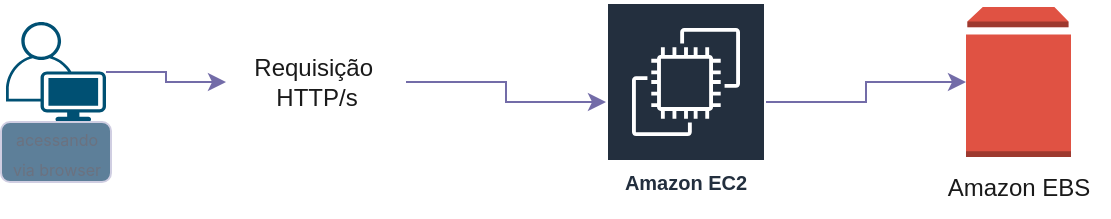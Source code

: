 <mxfile version="28.1.2">
  <diagram id="LkDLDI9xGDb-Azv0w2N5" name="Página-1">
    <mxGraphModel dx="1001" dy="539" grid="1" gridSize="10" guides="1" tooltips="1" connect="1" arrows="1" fold="1" page="1" pageScale="1" pageWidth="827" pageHeight="1169" math="0" shadow="0">
      <root>
        <mxCell id="0" />
        <mxCell id="1" parent="0" />
        <mxCell id="djJrGv_C1Vz-6MasdIXq-7" value="" style="edgeStyle=orthogonalEdgeStyle;rounded=0;orthogonalLoop=1;jettySize=auto;html=1;strokeColor=#736CA8;fontColor=#1A1A1A;" edge="1" parent="1" source="djJrGv_C1Vz-6MasdIXq-1" target="djJrGv_C1Vz-6MasdIXq-5">
          <mxGeometry relative="1" as="geometry" />
        </mxCell>
        <mxCell id="djJrGv_C1Vz-6MasdIXq-1" value="" style="points=[[0.35,0,0],[0.98,0.51,0],[1,0.71,0],[0.67,1,0],[0,0.795,0],[0,0.65,0]];verticalLabelPosition=bottom;sketch=0;html=1;verticalAlign=top;aspect=fixed;align=center;pointerEvents=1;shape=mxgraph.cisco19.user;fillColor=#005073;strokeColor=none;fontColor=#1A1A1A;" vertex="1" parent="1">
          <mxGeometry x="80" y="150" width="50" height="50" as="geometry" />
        </mxCell>
        <mxCell id="djJrGv_C1Vz-6MasdIXq-4" value="&lt;span style=&quot;font-family: Inter, sans-serif;&quot;&gt;&lt;font style=&quot;font-size: 8px; color: light-dark(rgb(107, 114, 128), rgb(255, 255, 255));&quot;&gt;acessando via browser&lt;/font&gt;&lt;/span&gt;" style="rounded=1;whiteSpace=wrap;html=1;strokeColor=#D0CEE2;fontColor=#1A1A1A;fillColor=#5D7F99;" vertex="1" parent="1">
          <mxGeometry x="77.5" y="200" width="55" height="30" as="geometry" />
        </mxCell>
        <mxCell id="djJrGv_C1Vz-6MasdIXq-9" value="" style="edgeStyle=orthogonalEdgeStyle;rounded=0;orthogonalLoop=1;jettySize=auto;html=1;strokeColor=#736CA8;fontColor=#1A1A1A;" edge="1" parent="1" source="djJrGv_C1Vz-6MasdIXq-5" target="djJrGv_C1Vz-6MasdIXq-8">
          <mxGeometry relative="1" as="geometry" />
        </mxCell>
        <mxCell id="djJrGv_C1Vz-6MasdIXq-5" value="Requisição&amp;nbsp;&lt;div&gt;HTTP/s&lt;/div&gt;" style="text;html=1;align=center;verticalAlign=middle;resizable=0;points=[];autosize=1;strokeColor=none;fillColor=none;fontColor=#1A1A1A;" vertex="1" parent="1">
          <mxGeometry x="190" y="160" width="90" height="40" as="geometry" />
        </mxCell>
        <mxCell id="djJrGv_C1Vz-6MasdIXq-11" value="" style="edgeStyle=orthogonalEdgeStyle;rounded=0;orthogonalLoop=1;jettySize=auto;html=1;strokeColor=#736CA8;fontColor=#1A1A1A;" edge="1" parent="1" source="djJrGv_C1Vz-6MasdIXq-8" target="djJrGv_C1Vz-6MasdIXq-10">
          <mxGeometry relative="1" as="geometry" />
        </mxCell>
        <mxCell id="djJrGv_C1Vz-6MasdIXq-8" value="Amazon EC2" style="sketch=0;outlineConnect=0;fontColor=#232F3E;gradientColor=none;strokeColor=#ffffff;fillColor=#232F3E;dashed=0;verticalLabelPosition=middle;verticalAlign=bottom;align=center;html=1;whiteSpace=wrap;fontSize=10;fontStyle=1;spacing=3;shape=mxgraph.aws4.productIcon;prIcon=mxgraph.aws4.ec2;" vertex="1" parent="1">
          <mxGeometry x="380" y="140" width="80" height="100" as="geometry" />
        </mxCell>
        <mxCell id="djJrGv_C1Vz-6MasdIXq-10" value="" style="outlineConnect=0;dashed=0;verticalLabelPosition=bottom;verticalAlign=top;align=center;html=1;shape=mxgraph.aws3.volume;fillColor=#E05243;gradientColor=none;strokeColor=#D0CEE2;fontColor=#1A1A1A;" vertex="1" parent="1">
          <mxGeometry x="560" y="142.5" width="52.5" height="75" as="geometry" />
        </mxCell>
        <mxCell id="djJrGv_C1Vz-6MasdIXq-12" value="Amazon EBS" style="text;html=1;align=center;verticalAlign=middle;resizable=0;points=[];autosize=1;strokeColor=none;fillColor=none;fontColor=#1A1A1A;" vertex="1" parent="1">
          <mxGeometry x="541.25" y="217.5" width="90" height="30" as="geometry" />
        </mxCell>
      </root>
    </mxGraphModel>
  </diagram>
</mxfile>
